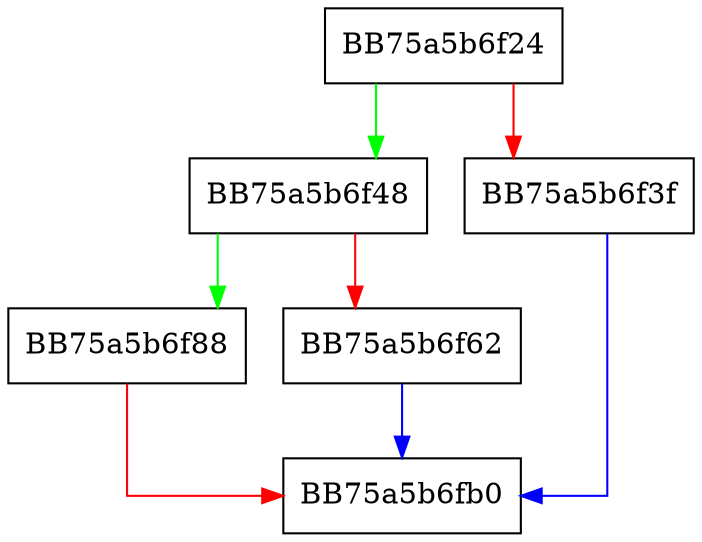 digraph msil_emit_ldloca {
  node [shape="box"];
  graph [splines=ortho];
  BB75a5b6f24 -> BB75a5b6f48 [color="green"];
  BB75a5b6f24 -> BB75a5b6f3f [color="red"];
  BB75a5b6f3f -> BB75a5b6fb0 [color="blue"];
  BB75a5b6f48 -> BB75a5b6f88 [color="green"];
  BB75a5b6f48 -> BB75a5b6f62 [color="red"];
  BB75a5b6f62 -> BB75a5b6fb0 [color="blue"];
  BB75a5b6f88 -> BB75a5b6fb0 [color="red"];
}